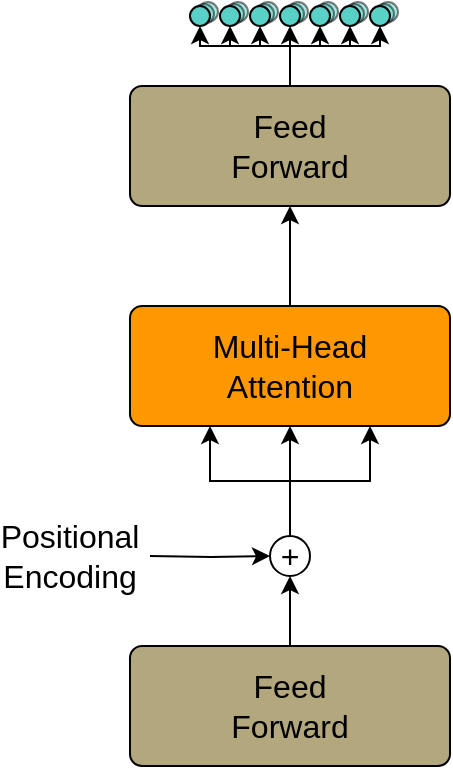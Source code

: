 <mxfile version="20.3.0" type="device"><diagram id="klvkklnFAffOvaCgFGIa" name="Page-1"><mxGraphModel dx="673" dy="618" grid="1" gridSize="10" guides="1" tooltips="1" connect="1" arrows="1" fold="1" page="1" pageScale="1" pageWidth="827" pageHeight="1169" math="0" shadow="0"><root><mxCell id="0"/><mxCell id="1" parent="0"/><mxCell id="UeBbm9h1iTQVCnGXiGSM-22" value="" style="ellipse;whiteSpace=wrap;html=1;strokeColor=#000000;fontSize=16;fillColor=#59D1C6;fillOpacity=50;strokeOpacity=50;" vertex="1" parent="1"><mxGeometry x="349" y="158" width="10" height="10" as="geometry"/></mxCell><mxCell id="UeBbm9h1iTQVCnGXiGSM-23" value="" style="ellipse;whiteSpace=wrap;html=1;strokeColor=#000000;fontSize=16;fillColor=#59D1C6;fillOpacity=50;strokeOpacity=50;" vertex="1" parent="1"><mxGeometry x="364" y="158" width="10" height="10" as="geometry"/></mxCell><mxCell id="UeBbm9h1iTQVCnGXiGSM-24" value="" style="ellipse;whiteSpace=wrap;html=1;strokeColor=#000000;fontSize=16;fillColor=#59D1C6;fillOpacity=50;strokeOpacity=50;" vertex="1" parent="1"><mxGeometry x="334" y="158" width="10" height="10" as="geometry"/></mxCell><mxCell id="UeBbm9h1iTQVCnGXiGSM-25" value="" style="ellipse;whiteSpace=wrap;html=1;strokeColor=#000000;fontSize=16;fillColor=#59D1C6;fillOpacity=50;strokeOpacity=50;" vertex="1" parent="1"><mxGeometry x="319" y="158" width="10" height="10" as="geometry"/></mxCell><mxCell id="UeBbm9h1iTQVCnGXiGSM-26" value="" style="ellipse;whiteSpace=wrap;html=1;strokeColor=#000000;fontSize=16;fillColor=#59D1C6;fillOpacity=50;strokeOpacity=50;" vertex="1" parent="1"><mxGeometry x="304" y="158" width="10" height="10" as="geometry"/></mxCell><mxCell id="UeBbm9h1iTQVCnGXiGSM-27" value="" style="ellipse;whiteSpace=wrap;html=1;strokeColor=#000000;fontSize=16;fillColor=#59D1C6;fillOpacity=50;strokeOpacity=50;" vertex="1" parent="1"><mxGeometry x="379" y="158" width="10" height="10" as="geometry"/></mxCell><mxCell id="UeBbm9h1iTQVCnGXiGSM-28" value="" style="ellipse;whiteSpace=wrap;html=1;strokeColor=#000000;fontSize=16;fillColor=#59D1C6;fillOpacity=50;strokeOpacity=50;" vertex="1" parent="1"><mxGeometry x="394" y="158" width="10" height="10" as="geometry"/></mxCell><mxCell id="UeBbm9h1iTQVCnGXiGSM-1" value="" style="ellipse;whiteSpace=wrap;html=1;strokeColor=#000000;fontSize=16;fillColor=#59D1C6;fillOpacity=50;strokeOpacity=50;" vertex="1" parent="1"><mxGeometry x="347" y="159" width="10" height="10" as="geometry"/></mxCell><mxCell id="UeBbm9h1iTQVCnGXiGSM-2" value="" style="ellipse;whiteSpace=wrap;html=1;strokeColor=#000000;fontSize=16;fillColor=#59D1C6;fillOpacity=50;strokeOpacity=50;" vertex="1" parent="1"><mxGeometry x="362" y="159" width="10" height="10" as="geometry"/></mxCell><mxCell id="UeBbm9h1iTQVCnGXiGSM-3" value="" style="ellipse;whiteSpace=wrap;html=1;strokeColor=#000000;fontSize=16;fillColor=#59D1C6;fillOpacity=50;strokeOpacity=50;" vertex="1" parent="1"><mxGeometry x="332" y="159" width="10" height="10" as="geometry"/></mxCell><mxCell id="UeBbm9h1iTQVCnGXiGSM-4" value="" style="ellipse;whiteSpace=wrap;html=1;strokeColor=#000000;fontSize=16;fillColor=#59D1C6;fillOpacity=50;strokeOpacity=50;" vertex="1" parent="1"><mxGeometry x="317" y="159" width="10" height="10" as="geometry"/></mxCell><mxCell id="UeBbm9h1iTQVCnGXiGSM-5" value="" style="ellipse;whiteSpace=wrap;html=1;strokeColor=#000000;fontSize=16;fillColor=#59D1C6;fillOpacity=50;strokeOpacity=50;" vertex="1" parent="1"><mxGeometry x="302" y="159" width="10" height="10" as="geometry"/></mxCell><mxCell id="UeBbm9h1iTQVCnGXiGSM-6" value="" style="ellipse;whiteSpace=wrap;html=1;strokeColor=#000000;fontSize=16;fillColor=#59D1C6;fillOpacity=50;strokeOpacity=50;" vertex="1" parent="1"><mxGeometry x="377" y="159" width="10" height="10" as="geometry"/></mxCell><mxCell id="UeBbm9h1iTQVCnGXiGSM-7" value="" style="ellipse;whiteSpace=wrap;html=1;strokeColor=#000000;fontSize=16;fillColor=#59D1C6;fillOpacity=50;strokeOpacity=50;" vertex="1" parent="1"><mxGeometry x="392" y="159" width="10" height="10" as="geometry"/></mxCell><mxCell id="01JLeWcRWcGXAom871J8-11" style="edgeStyle=orthogonalEdgeStyle;rounded=0;orthogonalLoop=1;jettySize=auto;html=1;entryX=0.5;entryY=1;entryDx=0;entryDy=0;fontSize=16;" parent="1" source="01JLeWcRWcGXAom871J8-1" target="01JLeWcRWcGXAom871J8-10" edge="1"><mxGeometry relative="1" as="geometry"/></mxCell><mxCell id="01JLeWcRWcGXAom871J8-1" value="Multi-Head&lt;br style=&quot;font-size: 16px;&quot;&gt;Attention" style="rounded=1;whiteSpace=wrap;html=1;arcSize=10;strokeColor=#000000;fillColor=#FF9800;fontSize=16;" parent="1" vertex="1"><mxGeometry x="270" y="310" width="160" height="60" as="geometry"/></mxCell><mxCell id="01JLeWcRWcGXAom871J8-4" style="edgeStyle=orthogonalEdgeStyle;rounded=0;orthogonalLoop=1;jettySize=auto;html=1;entryX=0.5;entryY=1;entryDx=0;entryDy=0;fontSize=16;" parent="1" source="01JLeWcRWcGXAom871J8-2" target="01JLeWcRWcGXAom871J8-3" edge="1"><mxGeometry relative="1" as="geometry"/></mxCell><mxCell id="01JLeWcRWcGXAom871J8-2" value="Feed&lt;br&gt;Forward" style="rounded=1;whiteSpace=wrap;html=1;arcSize=10;strokeColor=#000000;fillColor=#B3A77D;fontSize=16;" parent="1" vertex="1"><mxGeometry x="270" y="480" width="160" height="60" as="geometry"/></mxCell><mxCell id="01JLeWcRWcGXAom871J8-7" style="edgeStyle=orthogonalEdgeStyle;rounded=0;orthogonalLoop=1;jettySize=auto;html=1;entryX=0.5;entryY=1;entryDx=0;entryDy=0;fontSize=16;" parent="1" source="01JLeWcRWcGXAom871J8-3" target="01JLeWcRWcGXAom871J8-1" edge="1"><mxGeometry relative="1" as="geometry"/></mxCell><mxCell id="01JLeWcRWcGXAom871J8-8" style="edgeStyle=orthogonalEdgeStyle;rounded=0;orthogonalLoop=1;jettySize=auto;html=1;entryX=0.75;entryY=1;entryDx=0;entryDy=0;fontSize=16;" parent="1" source="01JLeWcRWcGXAom871J8-3" target="01JLeWcRWcGXAom871J8-1" edge="1"><mxGeometry relative="1" as="geometry"/></mxCell><mxCell id="01JLeWcRWcGXAom871J8-9" style="edgeStyle=orthogonalEdgeStyle;rounded=0;orthogonalLoop=1;jettySize=auto;html=1;entryX=0.25;entryY=1;entryDx=0;entryDy=0;fontSize=16;" parent="1" source="01JLeWcRWcGXAom871J8-3" target="01JLeWcRWcGXAom871J8-1" edge="1"><mxGeometry relative="1" as="geometry"/></mxCell><mxCell id="01JLeWcRWcGXAom871J8-3" value="+" style="ellipse;whiteSpace=wrap;html=1;strokeColor=#000000;fontSize=16;fillColor=none;" parent="1" vertex="1"><mxGeometry x="340" y="425" width="20" height="20" as="geometry"/></mxCell><mxCell id="01JLeWcRWcGXAom871J8-6" style="edgeStyle=orthogonalEdgeStyle;rounded=0;orthogonalLoop=1;jettySize=auto;html=1;entryX=0;entryY=0.5;entryDx=0;entryDy=0;fontSize=16;" parent="1" target="01JLeWcRWcGXAom871J8-3" edge="1"><mxGeometry relative="1" as="geometry"><mxPoint x="280" y="435" as="sourcePoint"/></mxGeometry></mxCell><mxCell id="01JLeWcRWcGXAom871J8-5" value="Positional&lt;br&gt;Encoding" style="text;html=1;strokeColor=none;fillColor=none;align=center;verticalAlign=middle;whiteSpace=wrap;rounded=0;fontSize=16;" parent="1" vertex="1"><mxGeometry x="210" y="420" width="60" height="30" as="geometry"/></mxCell><mxCell id="01JLeWcRWcGXAom871J8-21" style="edgeStyle=orthogonalEdgeStyle;rounded=0;orthogonalLoop=1;jettySize=auto;html=1;entryX=0.5;entryY=1;entryDx=0;entryDy=0;fontSize=16;" parent="1" source="01JLeWcRWcGXAom871J8-10" target="01JLeWcRWcGXAom871J8-13" edge="1"><mxGeometry relative="1" as="geometry"/></mxCell><mxCell id="01JLeWcRWcGXAom871J8-22" style="edgeStyle=orthogonalEdgeStyle;rounded=0;orthogonalLoop=1;jettySize=auto;html=1;entryX=0.5;entryY=1;entryDx=0;entryDy=0;fontSize=16;" parent="1" source="01JLeWcRWcGXAom871J8-10" target="01JLeWcRWcGXAom871J8-14" edge="1"><mxGeometry relative="1" as="geometry"/></mxCell><mxCell id="01JLeWcRWcGXAom871J8-23" style="edgeStyle=orthogonalEdgeStyle;rounded=0;orthogonalLoop=1;jettySize=auto;html=1;entryX=0.5;entryY=1;entryDx=0;entryDy=0;fontSize=16;" parent="1" source="01JLeWcRWcGXAom871J8-10" target="01JLeWcRWcGXAom871J8-19" edge="1"><mxGeometry relative="1" as="geometry"/></mxCell><mxCell id="01JLeWcRWcGXAom871J8-24" style="edgeStyle=orthogonalEdgeStyle;rounded=0;orthogonalLoop=1;jettySize=auto;html=1;entryX=0.5;entryY=1;entryDx=0;entryDy=0;fontSize=16;" parent="1" source="01JLeWcRWcGXAom871J8-10" target="01JLeWcRWcGXAom871J8-20" edge="1"><mxGeometry relative="1" as="geometry"/></mxCell><mxCell id="01JLeWcRWcGXAom871J8-25" style="edgeStyle=orthogonalEdgeStyle;rounded=0;orthogonalLoop=1;jettySize=auto;html=1;entryX=0.5;entryY=1;entryDx=0;entryDy=0;fontSize=16;" parent="1" source="01JLeWcRWcGXAom871J8-10" target="01JLeWcRWcGXAom871J8-15" edge="1"><mxGeometry relative="1" as="geometry"/></mxCell><mxCell id="01JLeWcRWcGXAom871J8-26" style="edgeStyle=orthogonalEdgeStyle;rounded=0;orthogonalLoop=1;jettySize=auto;html=1;entryX=0.5;entryY=1;entryDx=0;entryDy=0;fontSize=16;" parent="1" source="01JLeWcRWcGXAom871J8-10" target="01JLeWcRWcGXAom871J8-16" edge="1"><mxGeometry relative="1" as="geometry"/></mxCell><mxCell id="01JLeWcRWcGXAom871J8-27" style="edgeStyle=orthogonalEdgeStyle;rounded=0;orthogonalLoop=1;jettySize=auto;html=1;entryX=0.5;entryY=1;entryDx=0;entryDy=0;fontSize=16;" parent="1" source="01JLeWcRWcGXAom871J8-10" target="01JLeWcRWcGXAom871J8-18" edge="1"><mxGeometry relative="1" as="geometry"/></mxCell><mxCell id="01JLeWcRWcGXAom871J8-10" value="Feed&lt;br&gt;Forward" style="rounded=1;whiteSpace=wrap;html=1;arcSize=10;strokeColor=#000000;fillColor=#B3A77D;fontSize=16;" parent="1" vertex="1"><mxGeometry x="270" y="200" width="160" height="60" as="geometry"/></mxCell><mxCell id="01JLeWcRWcGXAom871J8-13" value="" style="ellipse;whiteSpace=wrap;html=1;strokeColor=#000000;fontSize=16;fillColor=#59D1C6;" parent="1" vertex="1"><mxGeometry x="345" y="160" width="10" height="10" as="geometry"/></mxCell><mxCell id="01JLeWcRWcGXAom871J8-14" value="" style="ellipse;whiteSpace=wrap;html=1;strokeColor=#000000;fontSize=16;fillColor=#59D1C6;" parent="1" vertex="1"><mxGeometry x="360" y="160" width="10" height="10" as="geometry"/></mxCell><mxCell id="01JLeWcRWcGXAom871J8-15" value="" style="ellipse;whiteSpace=wrap;html=1;strokeColor=#000000;fontSize=16;fillColor=#59D1C6;" parent="1" vertex="1"><mxGeometry x="330" y="160" width="10" height="10" as="geometry"/></mxCell><mxCell id="01JLeWcRWcGXAom871J8-16" value="" style="ellipse;whiteSpace=wrap;html=1;strokeColor=#000000;fontSize=16;fillColor=#59D1C6;" parent="1" vertex="1"><mxGeometry x="315" y="160" width="10" height="10" as="geometry"/></mxCell><mxCell id="01JLeWcRWcGXAom871J8-18" value="" style="ellipse;whiteSpace=wrap;html=1;strokeColor=#000000;fontSize=16;fillColor=#59D1C6;" parent="1" vertex="1"><mxGeometry x="300" y="160" width="10" height="10" as="geometry"/></mxCell><mxCell id="01JLeWcRWcGXAom871J8-19" value="" style="ellipse;whiteSpace=wrap;html=1;strokeColor=#000000;fontSize=16;fillColor=#59D1C6;" parent="1" vertex="1"><mxGeometry x="375" y="160" width="10" height="10" as="geometry"/></mxCell><mxCell id="01JLeWcRWcGXAom871J8-20" value="" style="ellipse;whiteSpace=wrap;html=1;strokeColor=#000000;fontSize=16;fillColor=#59D1C6;" parent="1" vertex="1"><mxGeometry x="390" y="160" width="10" height="10" as="geometry"/></mxCell></root></mxGraphModel></diagram></mxfile>